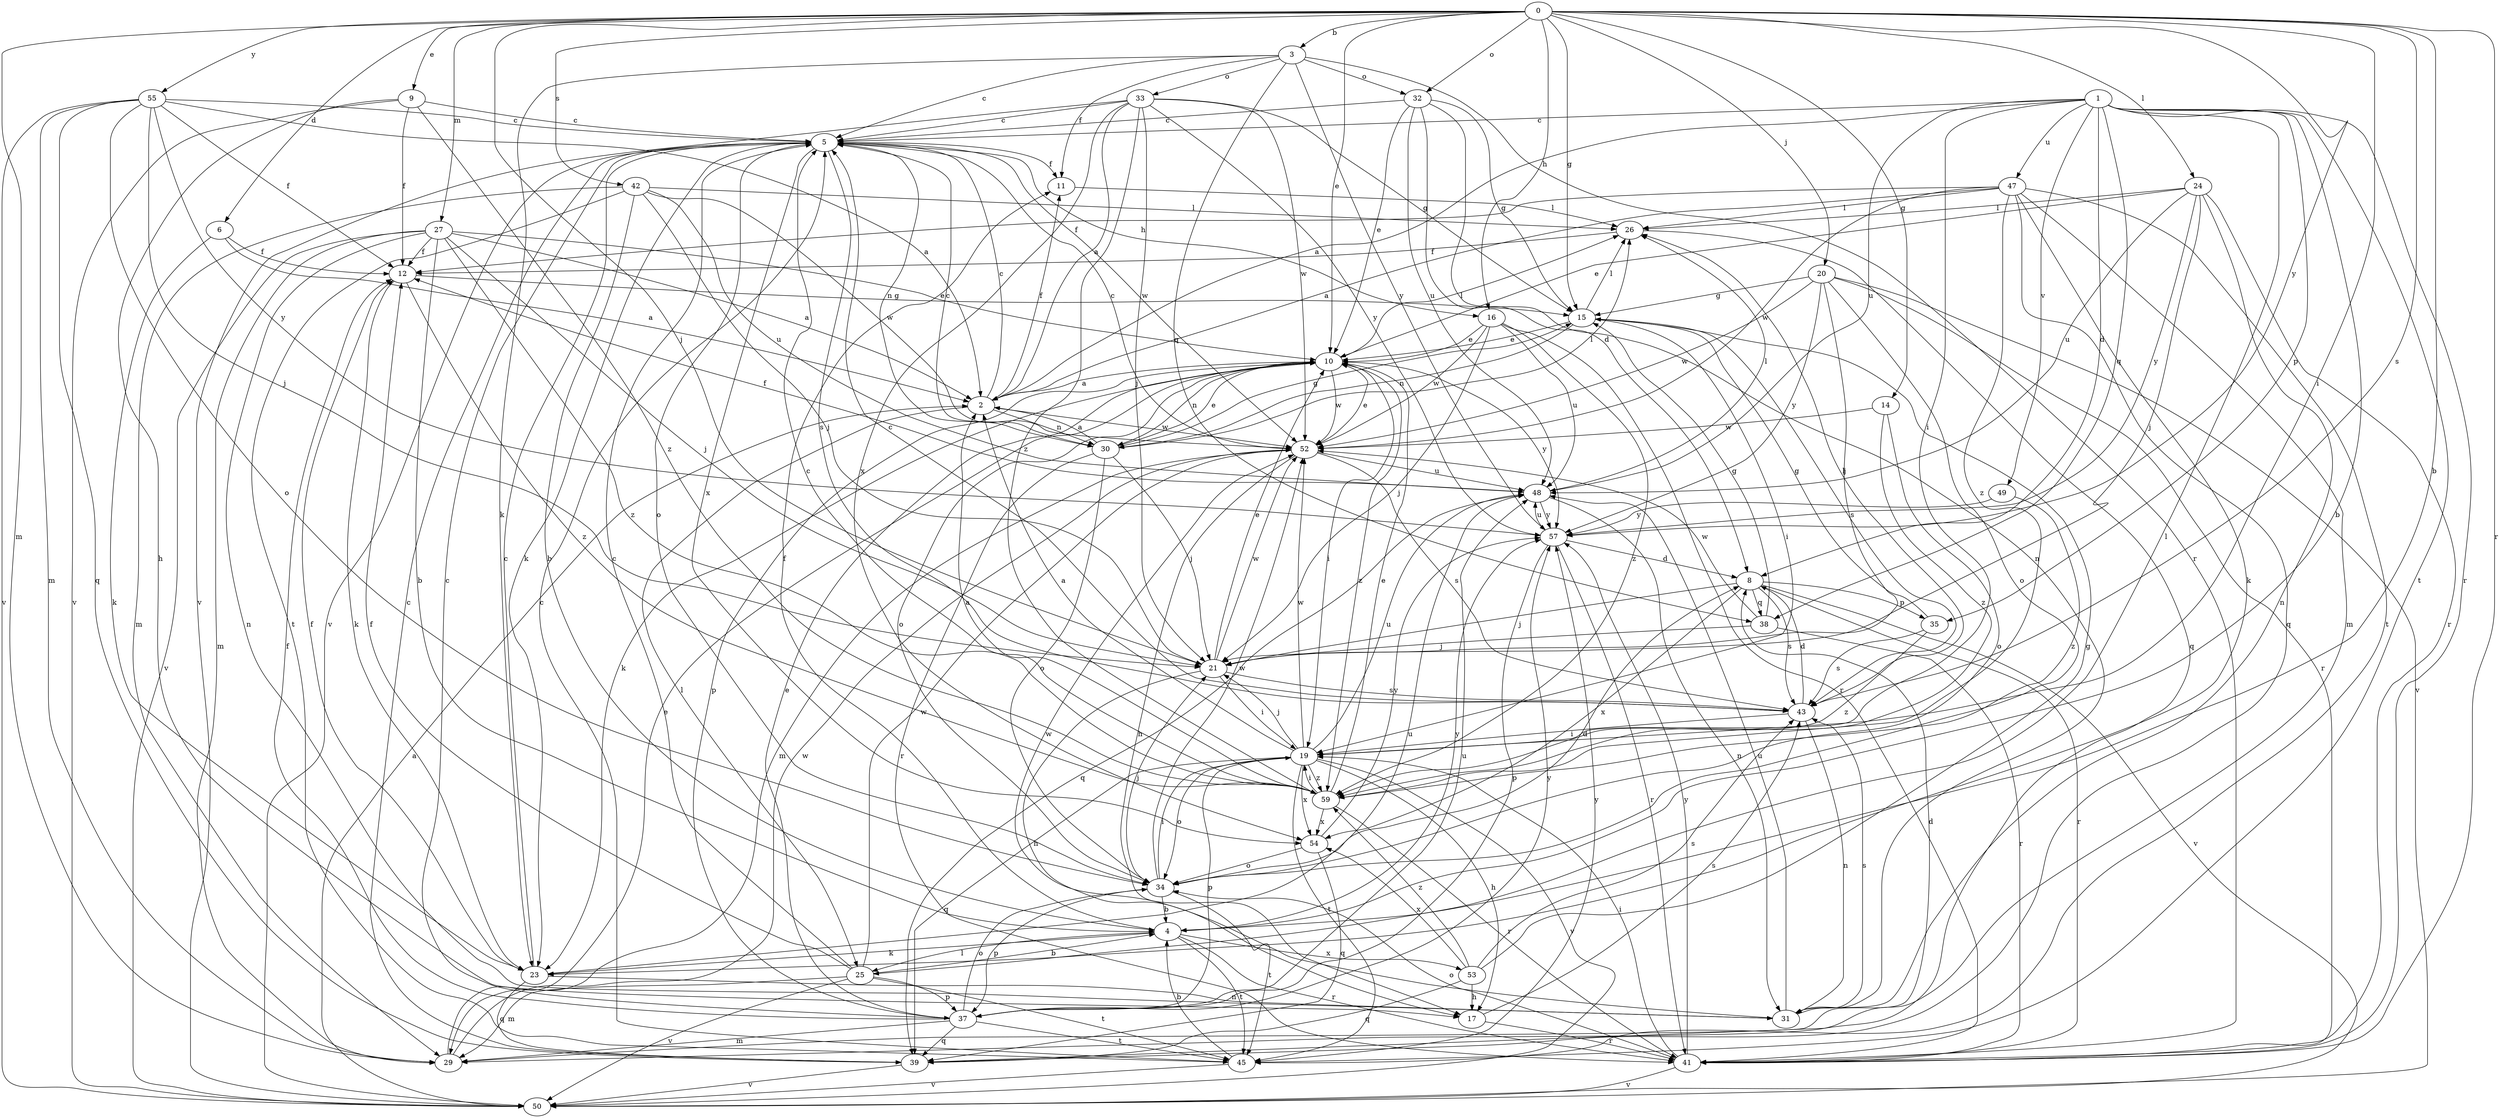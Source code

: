 strict digraph  {
0;
1;
2;
3;
4;
5;
6;
8;
9;
10;
11;
12;
14;
15;
16;
17;
19;
20;
21;
23;
24;
25;
26;
27;
29;
30;
31;
32;
33;
34;
35;
37;
38;
39;
41;
42;
43;
45;
47;
48;
49;
50;
52;
53;
54;
55;
57;
59;
0 -> 3  [label=b];
0 -> 4  [label=b];
0 -> 6  [label=d];
0 -> 9  [label=e];
0 -> 10  [label=e];
0 -> 14  [label=g];
0 -> 15  [label=g];
0 -> 16  [label=h];
0 -> 19  [label=i];
0 -> 20  [label=j];
0 -> 21  [label=j];
0 -> 24  [label=l];
0 -> 27  [label=m];
0 -> 29  [label=m];
0 -> 32  [label=o];
0 -> 41  [label=r];
0 -> 42  [label=s];
0 -> 43  [label=s];
0 -> 55  [label=y];
0 -> 57  [label=y];
1 -> 2  [label=a];
1 -> 4  [label=b];
1 -> 5  [label=c];
1 -> 8  [label=d];
1 -> 19  [label=i];
1 -> 25  [label=l];
1 -> 35  [label=p];
1 -> 38  [label=q];
1 -> 41  [label=r];
1 -> 45  [label=t];
1 -> 47  [label=u];
1 -> 48  [label=u];
1 -> 49  [label=v];
2 -> 5  [label=c];
2 -> 11  [label=f];
2 -> 25  [label=l];
2 -> 30  [label=n];
2 -> 52  [label=w];
3 -> 5  [label=c];
3 -> 11  [label=f];
3 -> 23  [label=k];
3 -> 32  [label=o];
3 -> 33  [label=o];
3 -> 38  [label=q];
3 -> 41  [label=r];
3 -> 57  [label=y];
4 -> 11  [label=f];
4 -> 23  [label=k];
4 -> 25  [label=l];
4 -> 41  [label=r];
4 -> 45  [label=t];
4 -> 53  [label=x];
4 -> 57  [label=y];
5 -> 11  [label=f];
5 -> 16  [label=h];
5 -> 23  [label=k];
5 -> 30  [label=n];
5 -> 34  [label=o];
5 -> 43  [label=s];
5 -> 50  [label=v];
5 -> 52  [label=w];
5 -> 54  [label=x];
6 -> 2  [label=a];
6 -> 12  [label=f];
6 -> 23  [label=k];
8 -> 21  [label=j];
8 -> 35  [label=p];
8 -> 38  [label=q];
8 -> 41  [label=r];
8 -> 43  [label=s];
8 -> 50  [label=v];
8 -> 54  [label=x];
9 -> 5  [label=c];
9 -> 12  [label=f];
9 -> 17  [label=h];
9 -> 50  [label=v];
9 -> 59  [label=z];
10 -> 2  [label=a];
10 -> 19  [label=i];
10 -> 23  [label=k];
10 -> 26  [label=l];
10 -> 30  [label=n];
10 -> 34  [label=o];
10 -> 37  [label=p];
10 -> 52  [label=w];
10 -> 57  [label=y];
10 -> 59  [label=z];
11 -> 26  [label=l];
12 -> 15  [label=g];
12 -> 23  [label=k];
12 -> 59  [label=z];
14 -> 34  [label=o];
14 -> 52  [label=w];
14 -> 59  [label=z];
15 -> 10  [label=e];
15 -> 19  [label=i];
15 -> 26  [label=l];
15 -> 30  [label=n];
15 -> 43  [label=s];
16 -> 10  [label=e];
16 -> 21  [label=j];
16 -> 41  [label=r];
16 -> 48  [label=u];
16 -> 52  [label=w];
16 -> 59  [label=z];
17 -> 41  [label=r];
17 -> 43  [label=s];
19 -> 2  [label=a];
19 -> 17  [label=h];
19 -> 21  [label=j];
19 -> 34  [label=o];
19 -> 37  [label=p];
19 -> 39  [label=q];
19 -> 45  [label=t];
19 -> 48  [label=u];
19 -> 50  [label=v];
19 -> 52  [label=w];
19 -> 54  [label=x];
19 -> 59  [label=z];
20 -> 15  [label=g];
20 -> 21  [label=j];
20 -> 34  [label=o];
20 -> 41  [label=r];
20 -> 50  [label=v];
20 -> 52  [label=w];
20 -> 57  [label=y];
21 -> 10  [label=e];
21 -> 17  [label=h];
21 -> 19  [label=i];
21 -> 43  [label=s];
21 -> 52  [label=w];
23 -> 5  [label=c];
23 -> 12  [label=f];
23 -> 31  [label=n];
23 -> 39  [label=q];
23 -> 48  [label=u];
24 -> 10  [label=e];
24 -> 21  [label=j];
24 -> 26  [label=l];
24 -> 31  [label=n];
24 -> 41  [label=r];
24 -> 48  [label=u];
24 -> 57  [label=y];
25 -> 4  [label=b];
25 -> 5  [label=c];
25 -> 12  [label=f];
25 -> 29  [label=m];
25 -> 37  [label=p];
25 -> 45  [label=t];
25 -> 50  [label=v];
25 -> 52  [label=w];
26 -> 12  [label=f];
26 -> 39  [label=q];
27 -> 2  [label=a];
27 -> 4  [label=b];
27 -> 10  [label=e];
27 -> 12  [label=f];
27 -> 21  [label=j];
27 -> 29  [label=m];
27 -> 31  [label=n];
27 -> 50  [label=v];
27 -> 59  [label=z];
29 -> 8  [label=d];
29 -> 10  [label=e];
29 -> 52  [label=w];
30 -> 2  [label=a];
30 -> 5  [label=c];
30 -> 10  [label=e];
30 -> 15  [label=g];
30 -> 21  [label=j];
30 -> 26  [label=l];
30 -> 34  [label=o];
30 -> 41  [label=r];
31 -> 43  [label=s];
31 -> 48  [label=u];
31 -> 52  [label=w];
32 -> 5  [label=c];
32 -> 8  [label=d];
32 -> 10  [label=e];
32 -> 15  [label=g];
32 -> 31  [label=n];
32 -> 48  [label=u];
33 -> 2  [label=a];
33 -> 5  [label=c];
33 -> 15  [label=g];
33 -> 21  [label=j];
33 -> 50  [label=v];
33 -> 52  [label=w];
33 -> 54  [label=x];
33 -> 57  [label=y];
33 -> 59  [label=z];
34 -> 4  [label=b];
34 -> 8  [label=d];
34 -> 19  [label=i];
34 -> 21  [label=j];
34 -> 37  [label=p];
34 -> 45  [label=t];
34 -> 52  [label=w];
35 -> 15  [label=g];
35 -> 43  [label=s];
35 -> 59  [label=z];
37 -> 5  [label=c];
37 -> 10  [label=e];
37 -> 12  [label=f];
37 -> 29  [label=m];
37 -> 34  [label=o];
37 -> 39  [label=q];
37 -> 45  [label=t];
37 -> 48  [label=u];
37 -> 57  [label=y];
38 -> 15  [label=g];
38 -> 21  [label=j];
38 -> 41  [label=r];
38 -> 52  [label=w];
39 -> 5  [label=c];
39 -> 50  [label=v];
41 -> 19  [label=i];
41 -> 34  [label=o];
41 -> 50  [label=v];
41 -> 57  [label=y];
42 -> 4  [label=b];
42 -> 21  [label=j];
42 -> 26  [label=l];
42 -> 29  [label=m];
42 -> 45  [label=t];
42 -> 48  [label=u];
42 -> 52  [label=w];
43 -> 5  [label=c];
43 -> 8  [label=d];
43 -> 19  [label=i];
43 -> 26  [label=l];
43 -> 31  [label=n];
45 -> 4  [label=b];
45 -> 5  [label=c];
45 -> 50  [label=v];
45 -> 57  [label=y];
47 -> 2  [label=a];
47 -> 12  [label=f];
47 -> 23  [label=k];
47 -> 26  [label=l];
47 -> 29  [label=m];
47 -> 39  [label=q];
47 -> 45  [label=t];
47 -> 52  [label=w];
47 -> 59  [label=z];
48 -> 12  [label=f];
48 -> 26  [label=l];
48 -> 31  [label=n];
48 -> 39  [label=q];
48 -> 57  [label=y];
49 -> 57  [label=y];
49 -> 59  [label=z];
50 -> 2  [label=a];
52 -> 5  [label=c];
52 -> 10  [label=e];
52 -> 17  [label=h];
52 -> 29  [label=m];
52 -> 43  [label=s];
52 -> 48  [label=u];
53 -> 15  [label=g];
53 -> 17  [label=h];
53 -> 39  [label=q];
53 -> 43  [label=s];
53 -> 54  [label=x];
53 -> 59  [label=z];
54 -> 34  [label=o];
54 -> 39  [label=q];
54 -> 57  [label=y];
55 -> 2  [label=a];
55 -> 5  [label=c];
55 -> 12  [label=f];
55 -> 21  [label=j];
55 -> 29  [label=m];
55 -> 34  [label=o];
55 -> 39  [label=q];
55 -> 50  [label=v];
55 -> 57  [label=y];
57 -> 8  [label=d];
57 -> 37  [label=p];
57 -> 41  [label=r];
57 -> 48  [label=u];
59 -> 2  [label=a];
59 -> 5  [label=c];
59 -> 10  [label=e];
59 -> 19  [label=i];
59 -> 41  [label=r];
59 -> 54  [label=x];
}

